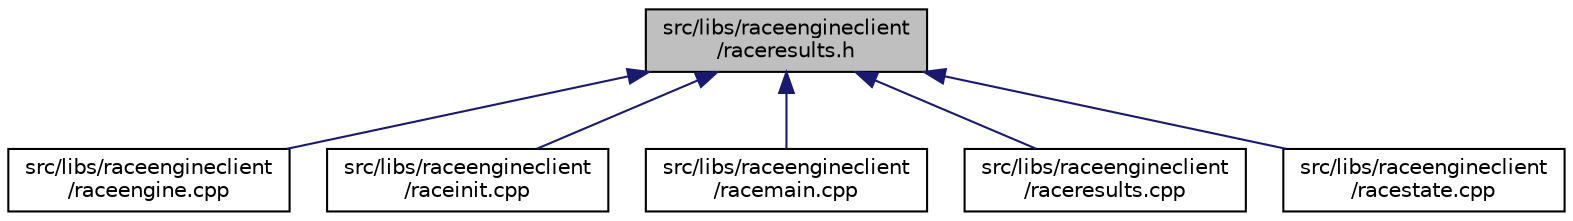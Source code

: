 digraph "src/libs/raceengineclient/raceresults.h"
{
  edge [fontname="Helvetica",fontsize="10",labelfontname="Helvetica",labelfontsize="10"];
  node [fontname="Helvetica",fontsize="10",shape=record];
  Node1 [label="src/libs/raceengineclient\l/raceresults.h",height=0.2,width=0.4,color="black", fillcolor="grey75", style="filled", fontcolor="black"];
  Node1 -> Node2 [dir="back",color="midnightblue",fontsize="10",style="solid",fontname="Helvetica"];
  Node2 [label="src/libs/raceengineclient\l/raceengine.cpp",height=0.2,width=0.4,color="black", fillcolor="white", style="filled",URL="$raceengine_8cpp.html"];
  Node1 -> Node3 [dir="back",color="midnightblue",fontsize="10",style="solid",fontname="Helvetica"];
  Node3 [label="src/libs/raceengineclient\l/raceinit.cpp",height=0.2,width=0.4,color="black", fillcolor="white", style="filled",URL="$raceinit_8cpp.html"];
  Node1 -> Node4 [dir="back",color="midnightblue",fontsize="10",style="solid",fontname="Helvetica"];
  Node4 [label="src/libs/raceengineclient\l/racemain.cpp",height=0.2,width=0.4,color="black", fillcolor="white", style="filled",URL="$racemain_8cpp.html"];
  Node1 -> Node5 [dir="back",color="midnightblue",fontsize="10",style="solid",fontname="Helvetica"];
  Node5 [label="src/libs/raceengineclient\l/raceresults.cpp",height=0.2,width=0.4,color="black", fillcolor="white", style="filled",URL="$raceresults_8cpp.html",tooltip="Processing of race results. "];
  Node1 -> Node6 [dir="back",color="midnightblue",fontsize="10",style="solid",fontname="Helvetica"];
  Node6 [label="src/libs/raceengineclient\l/racestate.cpp",height=0.2,width=0.4,color="black", fillcolor="white", style="filled",URL="$racestate_8cpp.html"];
}
